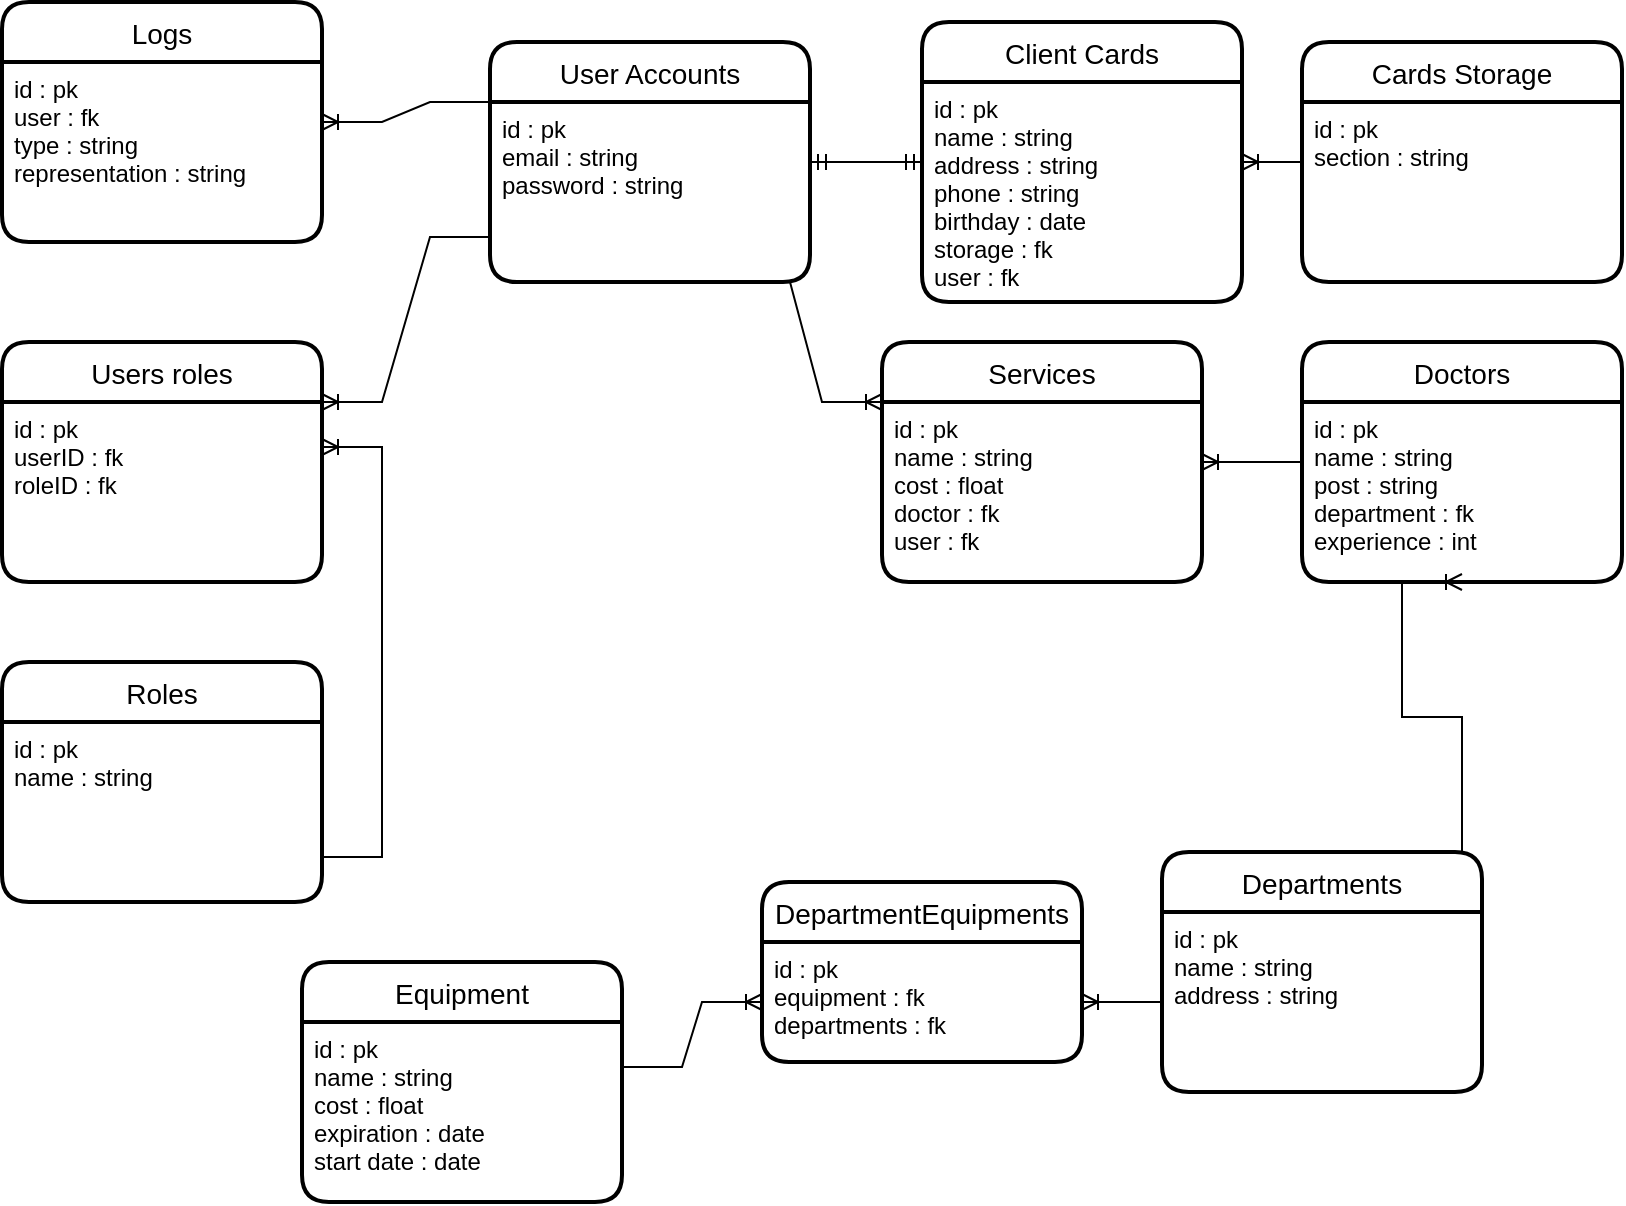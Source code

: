 <mxfile version="20.5.1" type="device"><diagram id="XRWhdD5dh1sKIbqsv5m2" name="Page-1"><mxGraphModel dx="830" dy="399" grid="1" gridSize="10" guides="1" tooltips="1" connect="1" arrows="1" fold="1" page="1" pageScale="1" pageWidth="827" pageHeight="1169" math="0" shadow="0"><root><mxCell id="0"/><mxCell id="1" parent="0"/><mxCell id="z3jiWsDiGzCiH7R7PhDD-1" value="Departments" style="swimlane;childLayout=stackLayout;horizontal=1;startSize=30;horizontalStack=0;rounded=1;fontSize=14;fontStyle=0;strokeWidth=2;resizeParent=0;resizeLast=1;shadow=0;dashed=0;align=center;" parent="1" vertex="1"><mxGeometry x="590" y="445" width="160" height="120" as="geometry"/></mxCell><mxCell id="z3jiWsDiGzCiH7R7PhDD-2" value="id : pk&#10;name : string&#10;address : string" style="align=left;strokeColor=none;fillColor=none;spacingLeft=4;fontSize=12;verticalAlign=top;resizable=0;rotatable=0;part=1;" parent="z3jiWsDiGzCiH7R7PhDD-1" vertex="1"><mxGeometry y="30" width="160" height="90" as="geometry"/></mxCell><mxCell id="z3jiWsDiGzCiH7R7PhDD-3" value="User Accounts" style="swimlane;childLayout=stackLayout;horizontal=1;startSize=30;horizontalStack=0;rounded=1;fontSize=14;fontStyle=0;strokeWidth=2;resizeParent=0;resizeLast=1;shadow=0;dashed=0;align=center;" parent="1" vertex="1"><mxGeometry x="254" y="40" width="160" height="120" as="geometry"/></mxCell><mxCell id="z3jiWsDiGzCiH7R7PhDD-4" value="id : pk&#10;email : string&#10;password : string" style="align=left;strokeColor=none;fillColor=none;spacingLeft=4;fontSize=12;verticalAlign=top;resizable=0;rotatable=0;part=1;" parent="z3jiWsDiGzCiH7R7PhDD-3" vertex="1"><mxGeometry y="30" width="160" height="90" as="geometry"/></mxCell><mxCell id="z3jiWsDiGzCiH7R7PhDD-5" value="Roles" style="swimlane;childLayout=stackLayout;horizontal=1;startSize=30;horizontalStack=0;rounded=1;fontSize=14;fontStyle=0;strokeWidth=2;resizeParent=0;resizeLast=1;shadow=0;dashed=0;align=center;" parent="1" vertex="1"><mxGeometry x="10" y="350" width="160" height="120" as="geometry"/></mxCell><mxCell id="z3jiWsDiGzCiH7R7PhDD-6" value="id : pk&#10;name : string&#10;" style="align=left;strokeColor=none;fillColor=none;spacingLeft=4;fontSize=12;verticalAlign=top;resizable=0;rotatable=0;part=1;" parent="z3jiWsDiGzCiH7R7PhDD-5" vertex="1"><mxGeometry y="30" width="160" height="90" as="geometry"/></mxCell><mxCell id="z3jiWsDiGzCiH7R7PhDD-7" value="Logs" style="swimlane;childLayout=stackLayout;horizontal=1;startSize=30;horizontalStack=0;rounded=1;fontSize=14;fontStyle=0;strokeWidth=2;resizeParent=0;resizeLast=1;shadow=0;dashed=0;align=center;" parent="1" vertex="1"><mxGeometry x="10" y="20" width="160" height="120" as="geometry"/></mxCell><mxCell id="z3jiWsDiGzCiH7R7PhDD-8" value="id : pk&#10;user : fk&#10;type : string&#10;representation : string" style="align=left;strokeColor=none;fillColor=none;spacingLeft=4;fontSize=12;verticalAlign=top;resizable=0;rotatable=0;part=1;" parent="z3jiWsDiGzCiH7R7PhDD-7" vertex="1"><mxGeometry y="30" width="160" height="90" as="geometry"/></mxCell><mxCell id="z3jiWsDiGzCiH7R7PhDD-9" value="Services" style="swimlane;childLayout=stackLayout;horizontal=1;startSize=30;horizontalStack=0;rounded=1;fontSize=14;fontStyle=0;strokeWidth=2;resizeParent=0;resizeLast=1;shadow=0;dashed=0;align=center;" parent="1" vertex="1"><mxGeometry x="450" y="190" width="160" height="120" as="geometry"/></mxCell><mxCell id="z3jiWsDiGzCiH7R7PhDD-10" value="id : pk&#10;name : string&#10;cost : float&#10;doctor : fk&#10;user : fk" style="align=left;strokeColor=none;fillColor=none;spacingLeft=4;fontSize=12;verticalAlign=top;resizable=0;rotatable=0;part=1;" parent="z3jiWsDiGzCiH7R7PhDD-9" vertex="1"><mxGeometry y="30" width="160" height="90" as="geometry"/></mxCell><mxCell id="z3jiWsDiGzCiH7R7PhDD-11" value="Equipment" style="swimlane;childLayout=stackLayout;horizontal=1;startSize=30;horizontalStack=0;rounded=1;fontSize=14;fontStyle=0;strokeWidth=2;resizeParent=0;resizeLast=1;shadow=0;dashed=0;align=center;" parent="1" vertex="1"><mxGeometry x="160" y="500" width="160" height="120" as="geometry"/></mxCell><mxCell id="z3jiWsDiGzCiH7R7PhDD-12" value="id : pk&#10;name : string&#10;cost : float&#10;expiration : date&#10;start date : date" style="align=left;strokeColor=none;fillColor=none;spacingLeft=4;fontSize=12;verticalAlign=top;resizable=0;rotatable=0;part=1;" parent="z3jiWsDiGzCiH7R7PhDD-11" vertex="1"><mxGeometry y="30" width="160" height="90" as="geometry"/></mxCell><mxCell id="z3jiWsDiGzCiH7R7PhDD-13" value="Client Cards" style="swimlane;childLayout=stackLayout;horizontal=1;startSize=30;horizontalStack=0;rounded=1;fontSize=14;fontStyle=0;strokeWidth=2;resizeParent=0;resizeLast=1;shadow=0;dashed=0;align=center;" parent="1" vertex="1"><mxGeometry x="470" y="30" width="160" height="140" as="geometry"/></mxCell><mxCell id="z3jiWsDiGzCiH7R7PhDD-14" value="id : pk&#10;name : string&#10;address : string&#10;phone : string&#10;birthday : date&#10;storage : fk&#10;user : fk" style="align=left;strokeColor=none;fillColor=none;spacingLeft=4;fontSize=12;verticalAlign=top;resizable=0;rotatable=0;part=1;" parent="z3jiWsDiGzCiH7R7PhDD-13" vertex="1"><mxGeometry y="30" width="160" height="110" as="geometry"/></mxCell><mxCell id="z3jiWsDiGzCiH7R7PhDD-15" value="Doctors" style="swimlane;childLayout=stackLayout;horizontal=1;startSize=30;horizontalStack=0;rounded=1;fontSize=14;fontStyle=0;strokeWidth=2;resizeParent=0;resizeLast=1;shadow=0;dashed=0;align=center;" parent="1" vertex="1"><mxGeometry x="660" y="190" width="160" height="120" as="geometry"/></mxCell><mxCell id="z3jiWsDiGzCiH7R7PhDD-16" value="id : pk&#10;name : string&#10;post : string&#10;department : fk&#10;experience : int" style="align=left;strokeColor=none;fillColor=none;spacingLeft=4;fontSize=12;verticalAlign=top;resizable=0;rotatable=0;part=1;" parent="z3jiWsDiGzCiH7R7PhDD-15" vertex="1"><mxGeometry y="30" width="160" height="90" as="geometry"/></mxCell><mxCell id="z3jiWsDiGzCiH7R7PhDD-17" value="Cards Storage" style="swimlane;childLayout=stackLayout;horizontal=1;startSize=30;horizontalStack=0;rounded=1;fontSize=14;fontStyle=0;strokeWidth=2;resizeParent=0;resizeLast=1;shadow=0;dashed=0;align=center;" parent="1" vertex="1"><mxGeometry x="660" y="40" width="160" height="120" as="geometry"/></mxCell><mxCell id="z3jiWsDiGzCiH7R7PhDD-18" value="id : pk&#10;section : string" style="align=left;strokeColor=none;fillColor=none;spacingLeft=4;fontSize=12;verticalAlign=top;resizable=0;rotatable=0;part=1;" parent="z3jiWsDiGzCiH7R7PhDD-17" vertex="1"><mxGeometry y="30" width="160" height="90" as="geometry"/></mxCell><mxCell id="z3jiWsDiGzCiH7R7PhDD-31" value="" style="edgeStyle=entityRelationEdgeStyle;fontSize=12;html=1;endArrow=ERmandOne;startArrow=ERmandOne;rounded=0;" parent="1" source="z3jiWsDiGzCiH7R7PhDD-3" target="z3jiWsDiGzCiH7R7PhDD-13" edge="1"><mxGeometry width="100" height="100" relative="1" as="geometry"><mxPoint x="370" y="200" as="sourcePoint"/><mxPoint x="470" y="100" as="targetPoint"/></mxGeometry></mxCell><mxCell id="z3jiWsDiGzCiH7R7PhDD-32" value="" style="edgeStyle=entityRelationEdgeStyle;fontSize=12;html=1;endArrow=ERoneToMany;rounded=0;" parent="1" source="z3jiWsDiGzCiH7R7PhDD-17" target="z3jiWsDiGzCiH7R7PhDD-13" edge="1"><mxGeometry width="100" height="100" relative="1" as="geometry"><mxPoint x="370" y="200" as="sourcePoint"/><mxPoint x="470" y="100" as="targetPoint"/></mxGeometry></mxCell><mxCell id="z3jiWsDiGzCiH7R7PhDD-33" value="" style="edgeStyle=entityRelationEdgeStyle;fontSize=12;html=1;endArrow=ERoneToMany;rounded=0;" parent="1" source="z3jiWsDiGzCiH7R7PhDD-15" target="z3jiWsDiGzCiH7R7PhDD-9" edge="1"><mxGeometry width="100" height="100" relative="1" as="geometry"><mxPoint x="370" y="300" as="sourcePoint"/><mxPoint x="470" y="200" as="targetPoint"/></mxGeometry></mxCell><mxCell id="z3jiWsDiGzCiH7R7PhDD-36" value="" style="edgeStyle=entityRelationEdgeStyle;fontSize=12;html=1;endArrow=ERoneToMany;rounded=0;exitX=0;exitY=0.25;exitDx=0;exitDy=0;" parent="1" source="z3jiWsDiGzCiH7R7PhDD-3" target="z3jiWsDiGzCiH7R7PhDD-7" edge="1"><mxGeometry width="100" height="100" relative="1" as="geometry"><mxPoint x="370" y="300" as="sourcePoint"/><mxPoint x="470" y="200" as="targetPoint"/></mxGeometry></mxCell><mxCell id="z3jiWsDiGzCiH7R7PhDD-38" value="" style="edgeStyle=entityRelationEdgeStyle;fontSize=12;html=1;endArrow=ERoneToMany;rounded=0;exitX=0.75;exitY=1;exitDx=0;exitDy=0;entryX=0;entryY=0.25;entryDx=0;entryDy=0;" parent="1" source="z3jiWsDiGzCiH7R7PhDD-4" target="z3jiWsDiGzCiH7R7PhDD-9" edge="1"><mxGeometry width="100" height="100" relative="1" as="geometry"><mxPoint x="370" y="310" as="sourcePoint"/><mxPoint x="410" y="270" as="targetPoint"/></mxGeometry></mxCell><mxCell id="z3jiWsDiGzCiH7R7PhDD-39" value="" style="edgeStyle=entityRelationEdgeStyle;fontSize=12;html=1;endArrow=ERoneToMany;rounded=0;exitX=0.75;exitY=0;exitDx=0;exitDy=0;entryX=0.5;entryY=1;entryDx=0;entryDy=0;" parent="1" source="z3jiWsDiGzCiH7R7PhDD-1" target="z3jiWsDiGzCiH7R7PhDD-16" edge="1"><mxGeometry width="100" height="100" relative="1" as="geometry"><mxPoint x="370" y="510" as="sourcePoint"/><mxPoint x="740" y="310" as="targetPoint"/></mxGeometry></mxCell><mxCell id="xN_3SJ-m4hBQjUaPM29R-1" value="Users roles" style="swimlane;childLayout=stackLayout;horizontal=1;startSize=30;horizontalStack=0;rounded=1;fontSize=14;fontStyle=0;strokeWidth=2;resizeParent=0;resizeLast=1;shadow=0;dashed=0;align=center;" parent="1" vertex="1"><mxGeometry x="10" y="190" width="160" height="120" as="geometry"/></mxCell><mxCell id="xN_3SJ-m4hBQjUaPM29R-2" value="id : pk&#10;userID : fk&#10;roleID : fk" style="align=left;strokeColor=none;fillColor=none;spacingLeft=4;fontSize=12;verticalAlign=top;resizable=0;rotatable=0;part=1;" parent="xN_3SJ-m4hBQjUaPM29R-1" vertex="1"><mxGeometry y="30" width="160" height="90" as="geometry"/></mxCell><mxCell id="xN_3SJ-m4hBQjUaPM29R-3" value="" style="edgeStyle=entityRelationEdgeStyle;fontSize=12;html=1;endArrow=ERoneToMany;rounded=0;exitX=1;exitY=0.75;exitDx=0;exitDy=0;entryX=1;entryY=0.25;entryDx=0;entryDy=0;" parent="1" source="z3jiWsDiGzCiH7R7PhDD-6" target="xN_3SJ-m4hBQjUaPM29R-2" edge="1"><mxGeometry width="100" height="100" relative="1" as="geometry"><mxPoint x="360" y="340" as="sourcePoint"/><mxPoint x="460" y="240" as="targetPoint"/></mxGeometry></mxCell><mxCell id="z3jiWsDiGzCiH7R7PhDD-35" value="" style="edgeStyle=entityRelationEdgeStyle;fontSize=12;html=1;endArrow=ERoneToMany;rounded=0;exitX=0;exitY=0.75;exitDx=0;exitDy=0;entryX=1;entryY=0;entryDx=0;entryDy=0;" parent="1" source="z3jiWsDiGzCiH7R7PhDD-4" target="xN_3SJ-m4hBQjUaPM29R-2" edge="1"><mxGeometry width="100" height="100" relative="1" as="geometry"><mxPoint x="370" y="200" as="sourcePoint"/><mxPoint x="470" y="100" as="targetPoint"/></mxGeometry></mxCell><mxCell id="lpFKhY0yKdtW2aK722JC-1" value="DepartmentEquipments" style="swimlane;childLayout=stackLayout;horizontal=1;startSize=30;horizontalStack=0;rounded=1;fontSize=14;fontStyle=0;strokeWidth=2;resizeParent=0;resizeLast=1;shadow=0;dashed=0;align=center;" vertex="1" parent="1"><mxGeometry x="390" y="460" width="160" height="90" as="geometry"/></mxCell><mxCell id="lpFKhY0yKdtW2aK722JC-2" value="id : pk&#10;equipment : fk&#10;departments : fk" style="align=left;strokeColor=none;fillColor=none;spacingLeft=4;fontSize=12;verticalAlign=top;resizable=0;rotatable=0;part=1;" vertex="1" parent="lpFKhY0yKdtW2aK722JC-1"><mxGeometry y="30" width="160" height="60" as="geometry"/></mxCell><mxCell id="lpFKhY0yKdtW2aK722JC-4" value="" style="edgeStyle=entityRelationEdgeStyle;fontSize=12;html=1;endArrow=ERoneToMany;rounded=0;exitX=0;exitY=0.5;exitDx=0;exitDy=0;entryX=1;entryY=0.5;entryDx=0;entryDy=0;" edge="1" parent="1" source="z3jiWsDiGzCiH7R7PhDD-2" target="lpFKhY0yKdtW2aK722JC-2"><mxGeometry width="100" height="100" relative="1" as="geometry"><mxPoint x="510" y="520" as="sourcePoint"/><mxPoint x="610" y="420" as="targetPoint"/></mxGeometry></mxCell><mxCell id="lpFKhY0yKdtW2aK722JC-3" value="" style="edgeStyle=entityRelationEdgeStyle;fontSize=12;html=1;endArrow=ERoneToMany;rounded=0;entryX=0;entryY=0.5;entryDx=0;entryDy=0;exitX=1;exitY=0.25;exitDx=0;exitDy=0;" edge="1" parent="1" source="z3jiWsDiGzCiH7R7PhDD-12" target="lpFKhY0yKdtW2aK722JC-2"><mxGeometry width="100" height="100" relative="1" as="geometry"><mxPoint x="370" y="560" as="sourcePoint"/><mxPoint x="470" y="460" as="targetPoint"/></mxGeometry></mxCell></root></mxGraphModel></diagram></mxfile>